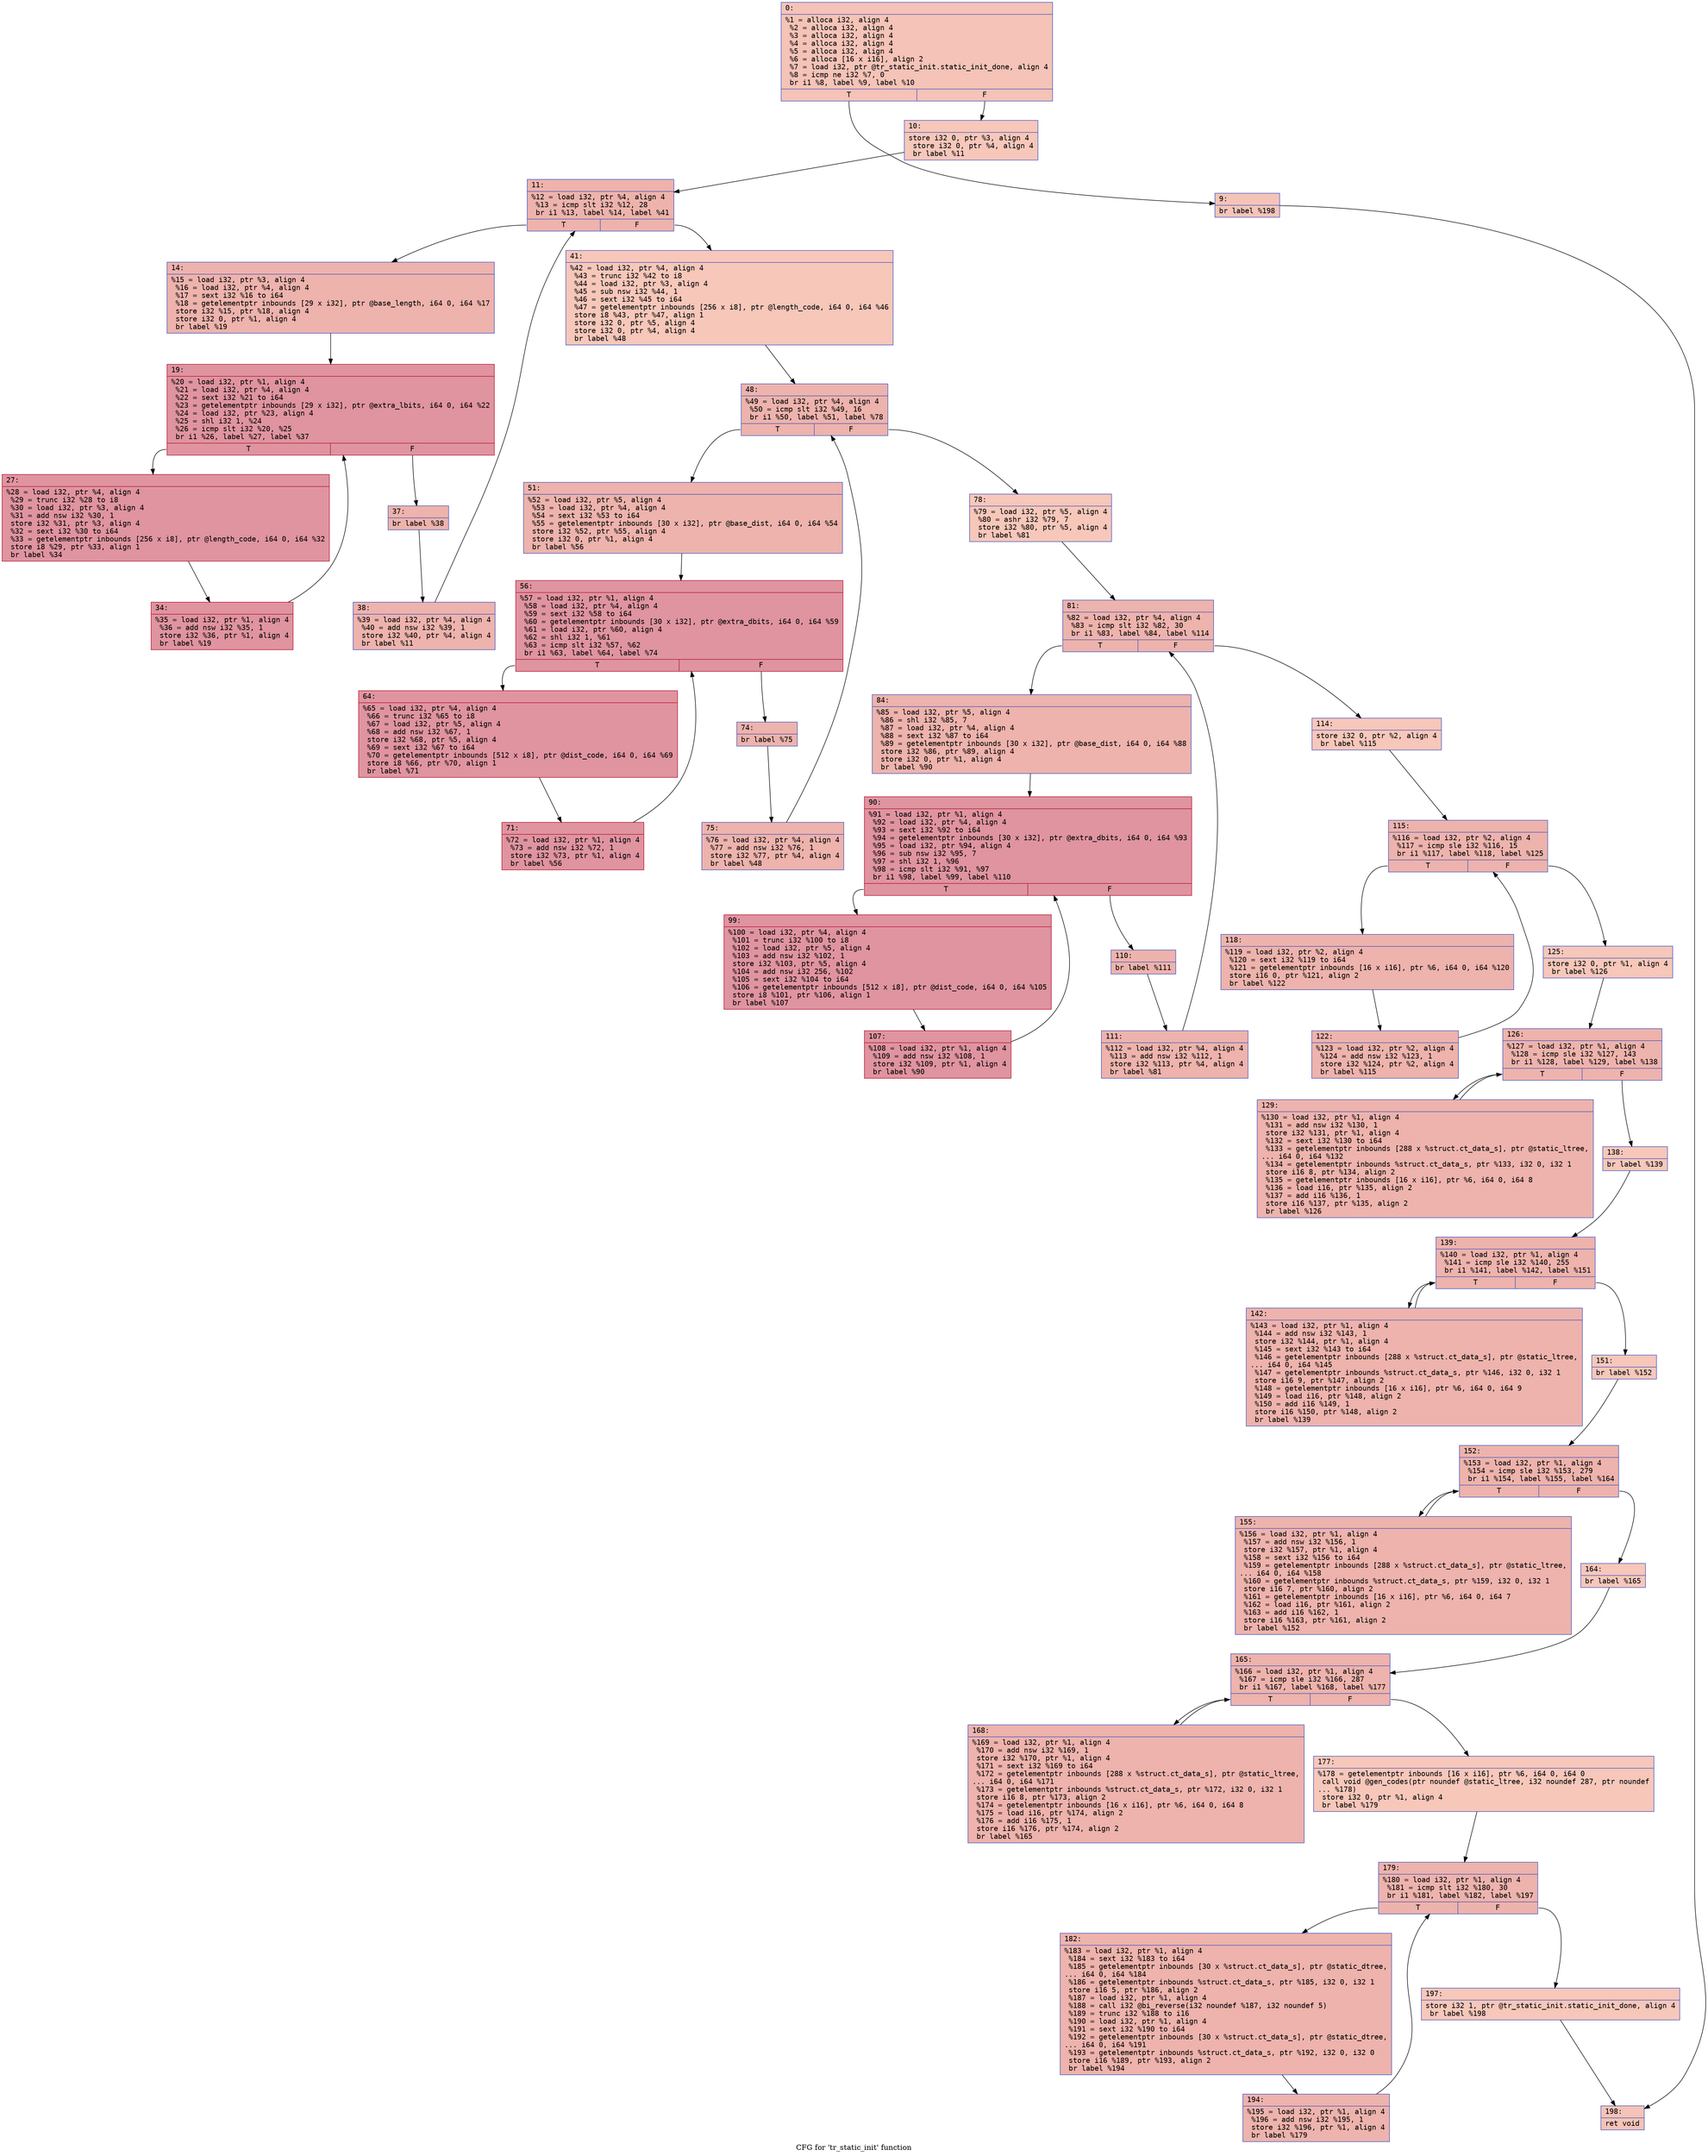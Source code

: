 digraph "CFG for 'tr_static_init' function" {
	label="CFG for 'tr_static_init' function";

	Node0x600000ee6030 [shape=record,color="#3d50c3ff", style=filled, fillcolor="#e8765c70" fontname="Courier",label="{0:\l|  %1 = alloca i32, align 4\l  %2 = alloca i32, align 4\l  %3 = alloca i32, align 4\l  %4 = alloca i32, align 4\l  %5 = alloca i32, align 4\l  %6 = alloca [16 x i16], align 2\l  %7 = load i32, ptr @tr_static_init.static_init_done, align 4\l  %8 = icmp ne i32 %7, 0\l  br i1 %8, label %9, label %10\l|{<s0>T|<s1>F}}"];
	Node0x600000ee6030:s0 -> Node0x600000ee6080[tooltip="0 -> 9\nProbability 62.50%" ];
	Node0x600000ee6030:s1 -> Node0x600000ee60d0[tooltip="0 -> 10\nProbability 37.50%" ];
	Node0x600000ee6080 [shape=record,color="#3d50c3ff", style=filled, fillcolor="#e97a5f70" fontname="Courier",label="{9:\l|  br label %198\l}"];
	Node0x600000ee6080 -> Node0x600000ee6ee0[tooltip="9 -> 198\nProbability 100.00%" ];
	Node0x600000ee60d0 [shape=record,color="#3d50c3ff", style=filled, fillcolor="#ec7f6370" fontname="Courier",label="{10:\l|  store i32 0, ptr %3, align 4\l  store i32 0, ptr %4, align 4\l  br label %11\l}"];
	Node0x600000ee60d0 -> Node0x600000ee6120[tooltip="10 -> 11\nProbability 100.00%" ];
	Node0x600000ee6120 [shape=record,color="#3d50c3ff", style=filled, fillcolor="#d6524470" fontname="Courier",label="{11:\l|  %12 = load i32, ptr %4, align 4\l  %13 = icmp slt i32 %12, 28\l  br i1 %13, label %14, label %41\l|{<s0>T|<s1>F}}"];
	Node0x600000ee6120:s0 -> Node0x600000ee6170[tooltip="11 -> 14\nProbability 96.88%" ];
	Node0x600000ee6120:s1 -> Node0x600000ee6350[tooltip="11 -> 41\nProbability 3.12%" ];
	Node0x600000ee6170 [shape=record,color="#3d50c3ff", style=filled, fillcolor="#d6524470" fontname="Courier",label="{14:\l|  %15 = load i32, ptr %3, align 4\l  %16 = load i32, ptr %4, align 4\l  %17 = sext i32 %16 to i64\l  %18 = getelementptr inbounds [29 x i32], ptr @base_length, i64 0, i64 %17\l  store i32 %15, ptr %18, align 4\l  store i32 0, ptr %1, align 4\l  br label %19\l}"];
	Node0x600000ee6170 -> Node0x600000ee61c0[tooltip="14 -> 19\nProbability 100.00%" ];
	Node0x600000ee61c0 [shape=record,color="#b70d28ff", style=filled, fillcolor="#b70d2870" fontname="Courier",label="{19:\l|  %20 = load i32, ptr %1, align 4\l  %21 = load i32, ptr %4, align 4\l  %22 = sext i32 %21 to i64\l  %23 = getelementptr inbounds [29 x i32], ptr @extra_lbits, i64 0, i64 %22\l  %24 = load i32, ptr %23, align 4\l  %25 = shl i32 1, %24\l  %26 = icmp slt i32 %20, %25\l  br i1 %26, label %27, label %37\l|{<s0>T|<s1>F}}"];
	Node0x600000ee61c0:s0 -> Node0x600000ee6210[tooltip="19 -> 27\nProbability 96.88%" ];
	Node0x600000ee61c0:s1 -> Node0x600000ee62b0[tooltip="19 -> 37\nProbability 3.12%" ];
	Node0x600000ee6210 [shape=record,color="#b70d28ff", style=filled, fillcolor="#b70d2870" fontname="Courier",label="{27:\l|  %28 = load i32, ptr %4, align 4\l  %29 = trunc i32 %28 to i8\l  %30 = load i32, ptr %3, align 4\l  %31 = add nsw i32 %30, 1\l  store i32 %31, ptr %3, align 4\l  %32 = sext i32 %30 to i64\l  %33 = getelementptr inbounds [256 x i8], ptr @length_code, i64 0, i64 %32\l  store i8 %29, ptr %33, align 1\l  br label %34\l}"];
	Node0x600000ee6210 -> Node0x600000ee6260[tooltip="27 -> 34\nProbability 100.00%" ];
	Node0x600000ee6260 [shape=record,color="#b70d28ff", style=filled, fillcolor="#b70d2870" fontname="Courier",label="{34:\l|  %35 = load i32, ptr %1, align 4\l  %36 = add nsw i32 %35, 1\l  store i32 %36, ptr %1, align 4\l  br label %19\l}"];
	Node0x600000ee6260 -> Node0x600000ee61c0[tooltip="34 -> 19\nProbability 100.00%" ];
	Node0x600000ee62b0 [shape=record,color="#3d50c3ff", style=filled, fillcolor="#d6524470" fontname="Courier",label="{37:\l|  br label %38\l}"];
	Node0x600000ee62b0 -> Node0x600000ee6300[tooltip="37 -> 38\nProbability 100.00%" ];
	Node0x600000ee6300 [shape=record,color="#3d50c3ff", style=filled, fillcolor="#d6524470" fontname="Courier",label="{38:\l|  %39 = load i32, ptr %4, align 4\l  %40 = add nsw i32 %39, 1\l  store i32 %40, ptr %4, align 4\l  br label %11\l}"];
	Node0x600000ee6300 -> Node0x600000ee6120[tooltip="38 -> 11\nProbability 100.00%" ];
	Node0x600000ee6350 [shape=record,color="#3d50c3ff", style=filled, fillcolor="#ec7f6370" fontname="Courier",label="{41:\l|  %42 = load i32, ptr %4, align 4\l  %43 = trunc i32 %42 to i8\l  %44 = load i32, ptr %3, align 4\l  %45 = sub nsw i32 %44, 1\l  %46 = sext i32 %45 to i64\l  %47 = getelementptr inbounds [256 x i8], ptr @length_code, i64 0, i64 %46\l  store i8 %43, ptr %47, align 1\l  store i32 0, ptr %5, align 4\l  store i32 0, ptr %4, align 4\l  br label %48\l}"];
	Node0x600000ee6350 -> Node0x600000ee63a0[tooltip="41 -> 48\nProbability 100.00%" ];
	Node0x600000ee63a0 [shape=record,color="#3d50c3ff", style=filled, fillcolor="#d6524470" fontname="Courier",label="{48:\l|  %49 = load i32, ptr %4, align 4\l  %50 = icmp slt i32 %49, 16\l  br i1 %50, label %51, label %78\l|{<s0>T|<s1>F}}"];
	Node0x600000ee63a0:s0 -> Node0x600000ee63f0[tooltip="48 -> 51\nProbability 96.88%" ];
	Node0x600000ee63a0:s1 -> Node0x600000ee65d0[tooltip="48 -> 78\nProbability 3.12%" ];
	Node0x600000ee63f0 [shape=record,color="#3d50c3ff", style=filled, fillcolor="#d6524470" fontname="Courier",label="{51:\l|  %52 = load i32, ptr %5, align 4\l  %53 = load i32, ptr %4, align 4\l  %54 = sext i32 %53 to i64\l  %55 = getelementptr inbounds [30 x i32], ptr @base_dist, i64 0, i64 %54\l  store i32 %52, ptr %55, align 4\l  store i32 0, ptr %1, align 4\l  br label %56\l}"];
	Node0x600000ee63f0 -> Node0x600000ee6440[tooltip="51 -> 56\nProbability 100.00%" ];
	Node0x600000ee6440 [shape=record,color="#b70d28ff", style=filled, fillcolor="#b70d2870" fontname="Courier",label="{56:\l|  %57 = load i32, ptr %1, align 4\l  %58 = load i32, ptr %4, align 4\l  %59 = sext i32 %58 to i64\l  %60 = getelementptr inbounds [30 x i32], ptr @extra_dbits, i64 0, i64 %59\l  %61 = load i32, ptr %60, align 4\l  %62 = shl i32 1, %61\l  %63 = icmp slt i32 %57, %62\l  br i1 %63, label %64, label %74\l|{<s0>T|<s1>F}}"];
	Node0x600000ee6440:s0 -> Node0x600000ee6490[tooltip="56 -> 64\nProbability 96.88%" ];
	Node0x600000ee6440:s1 -> Node0x600000ee6530[tooltip="56 -> 74\nProbability 3.12%" ];
	Node0x600000ee6490 [shape=record,color="#b70d28ff", style=filled, fillcolor="#b70d2870" fontname="Courier",label="{64:\l|  %65 = load i32, ptr %4, align 4\l  %66 = trunc i32 %65 to i8\l  %67 = load i32, ptr %5, align 4\l  %68 = add nsw i32 %67, 1\l  store i32 %68, ptr %5, align 4\l  %69 = sext i32 %67 to i64\l  %70 = getelementptr inbounds [512 x i8], ptr @dist_code, i64 0, i64 %69\l  store i8 %66, ptr %70, align 1\l  br label %71\l}"];
	Node0x600000ee6490 -> Node0x600000ee64e0[tooltip="64 -> 71\nProbability 100.00%" ];
	Node0x600000ee64e0 [shape=record,color="#b70d28ff", style=filled, fillcolor="#b70d2870" fontname="Courier",label="{71:\l|  %72 = load i32, ptr %1, align 4\l  %73 = add nsw i32 %72, 1\l  store i32 %73, ptr %1, align 4\l  br label %56\l}"];
	Node0x600000ee64e0 -> Node0x600000ee6440[tooltip="71 -> 56\nProbability 100.00%" ];
	Node0x600000ee6530 [shape=record,color="#3d50c3ff", style=filled, fillcolor="#d6524470" fontname="Courier",label="{74:\l|  br label %75\l}"];
	Node0x600000ee6530 -> Node0x600000ee6580[tooltip="74 -> 75\nProbability 100.00%" ];
	Node0x600000ee6580 [shape=record,color="#3d50c3ff", style=filled, fillcolor="#d6524470" fontname="Courier",label="{75:\l|  %76 = load i32, ptr %4, align 4\l  %77 = add nsw i32 %76, 1\l  store i32 %77, ptr %4, align 4\l  br label %48\l}"];
	Node0x600000ee6580 -> Node0x600000ee63a0[tooltip="75 -> 48\nProbability 100.00%" ];
	Node0x600000ee65d0 [shape=record,color="#3d50c3ff", style=filled, fillcolor="#ec7f6370" fontname="Courier",label="{78:\l|  %79 = load i32, ptr %5, align 4\l  %80 = ashr i32 %79, 7\l  store i32 %80, ptr %5, align 4\l  br label %81\l}"];
	Node0x600000ee65d0 -> Node0x600000ee6620[tooltip="78 -> 81\nProbability 100.00%" ];
	Node0x600000ee6620 [shape=record,color="#3d50c3ff", style=filled, fillcolor="#d6524470" fontname="Courier",label="{81:\l|  %82 = load i32, ptr %4, align 4\l  %83 = icmp slt i32 %82, 30\l  br i1 %83, label %84, label %114\l|{<s0>T|<s1>F}}"];
	Node0x600000ee6620:s0 -> Node0x600000ee6670[tooltip="81 -> 84\nProbability 96.88%" ];
	Node0x600000ee6620:s1 -> Node0x600000ee6850[tooltip="81 -> 114\nProbability 3.12%" ];
	Node0x600000ee6670 [shape=record,color="#3d50c3ff", style=filled, fillcolor="#d6524470" fontname="Courier",label="{84:\l|  %85 = load i32, ptr %5, align 4\l  %86 = shl i32 %85, 7\l  %87 = load i32, ptr %4, align 4\l  %88 = sext i32 %87 to i64\l  %89 = getelementptr inbounds [30 x i32], ptr @base_dist, i64 0, i64 %88\l  store i32 %86, ptr %89, align 4\l  store i32 0, ptr %1, align 4\l  br label %90\l}"];
	Node0x600000ee6670 -> Node0x600000ee66c0[tooltip="84 -> 90\nProbability 100.00%" ];
	Node0x600000ee66c0 [shape=record,color="#b70d28ff", style=filled, fillcolor="#b70d2870" fontname="Courier",label="{90:\l|  %91 = load i32, ptr %1, align 4\l  %92 = load i32, ptr %4, align 4\l  %93 = sext i32 %92 to i64\l  %94 = getelementptr inbounds [30 x i32], ptr @extra_dbits, i64 0, i64 %93\l  %95 = load i32, ptr %94, align 4\l  %96 = sub nsw i32 %95, 7\l  %97 = shl i32 1, %96\l  %98 = icmp slt i32 %91, %97\l  br i1 %98, label %99, label %110\l|{<s0>T|<s1>F}}"];
	Node0x600000ee66c0:s0 -> Node0x600000ee6710[tooltip="90 -> 99\nProbability 96.88%" ];
	Node0x600000ee66c0:s1 -> Node0x600000ee67b0[tooltip="90 -> 110\nProbability 3.12%" ];
	Node0x600000ee6710 [shape=record,color="#b70d28ff", style=filled, fillcolor="#b70d2870" fontname="Courier",label="{99:\l|  %100 = load i32, ptr %4, align 4\l  %101 = trunc i32 %100 to i8\l  %102 = load i32, ptr %5, align 4\l  %103 = add nsw i32 %102, 1\l  store i32 %103, ptr %5, align 4\l  %104 = add nsw i32 256, %102\l  %105 = sext i32 %104 to i64\l  %106 = getelementptr inbounds [512 x i8], ptr @dist_code, i64 0, i64 %105\l  store i8 %101, ptr %106, align 1\l  br label %107\l}"];
	Node0x600000ee6710 -> Node0x600000ee6760[tooltip="99 -> 107\nProbability 100.00%" ];
	Node0x600000ee6760 [shape=record,color="#b70d28ff", style=filled, fillcolor="#b70d2870" fontname="Courier",label="{107:\l|  %108 = load i32, ptr %1, align 4\l  %109 = add nsw i32 %108, 1\l  store i32 %109, ptr %1, align 4\l  br label %90\l}"];
	Node0x600000ee6760 -> Node0x600000ee66c0[tooltip="107 -> 90\nProbability 100.00%" ];
	Node0x600000ee67b0 [shape=record,color="#3d50c3ff", style=filled, fillcolor="#d6524470" fontname="Courier",label="{110:\l|  br label %111\l}"];
	Node0x600000ee67b0 -> Node0x600000ee6800[tooltip="110 -> 111\nProbability 100.00%" ];
	Node0x600000ee6800 [shape=record,color="#3d50c3ff", style=filled, fillcolor="#d6524470" fontname="Courier",label="{111:\l|  %112 = load i32, ptr %4, align 4\l  %113 = add nsw i32 %112, 1\l  store i32 %113, ptr %4, align 4\l  br label %81\l}"];
	Node0x600000ee6800 -> Node0x600000ee6620[tooltip="111 -> 81\nProbability 100.00%" ];
	Node0x600000ee6850 [shape=record,color="#3d50c3ff", style=filled, fillcolor="#ec7f6370" fontname="Courier",label="{114:\l|  store i32 0, ptr %2, align 4\l  br label %115\l}"];
	Node0x600000ee6850 -> Node0x600000ee68a0[tooltip="114 -> 115\nProbability 100.00%" ];
	Node0x600000ee68a0 [shape=record,color="#3d50c3ff", style=filled, fillcolor="#d6524470" fontname="Courier",label="{115:\l|  %116 = load i32, ptr %2, align 4\l  %117 = icmp sle i32 %116, 15\l  br i1 %117, label %118, label %125\l|{<s0>T|<s1>F}}"];
	Node0x600000ee68a0:s0 -> Node0x600000ee68f0[tooltip="115 -> 118\nProbability 96.88%" ];
	Node0x600000ee68a0:s1 -> Node0x600000ee6990[tooltip="115 -> 125\nProbability 3.12%" ];
	Node0x600000ee68f0 [shape=record,color="#3d50c3ff", style=filled, fillcolor="#d6524470" fontname="Courier",label="{118:\l|  %119 = load i32, ptr %2, align 4\l  %120 = sext i32 %119 to i64\l  %121 = getelementptr inbounds [16 x i16], ptr %6, i64 0, i64 %120\l  store i16 0, ptr %121, align 2\l  br label %122\l}"];
	Node0x600000ee68f0 -> Node0x600000ee6940[tooltip="118 -> 122\nProbability 100.00%" ];
	Node0x600000ee6940 [shape=record,color="#3d50c3ff", style=filled, fillcolor="#d6524470" fontname="Courier",label="{122:\l|  %123 = load i32, ptr %2, align 4\l  %124 = add nsw i32 %123, 1\l  store i32 %124, ptr %2, align 4\l  br label %115\l}"];
	Node0x600000ee6940 -> Node0x600000ee68a0[tooltip="122 -> 115\nProbability 100.00%" ];
	Node0x600000ee6990 [shape=record,color="#3d50c3ff", style=filled, fillcolor="#ec7f6370" fontname="Courier",label="{125:\l|  store i32 0, ptr %1, align 4\l  br label %126\l}"];
	Node0x600000ee6990 -> Node0x600000ee69e0[tooltip="125 -> 126\nProbability 100.00%" ];
	Node0x600000ee69e0 [shape=record,color="#3d50c3ff", style=filled, fillcolor="#d6524470" fontname="Courier",label="{126:\l|  %127 = load i32, ptr %1, align 4\l  %128 = icmp sle i32 %127, 143\l  br i1 %128, label %129, label %138\l|{<s0>T|<s1>F}}"];
	Node0x600000ee69e0:s0 -> Node0x600000ee6a30[tooltip="126 -> 129\nProbability 96.88%" ];
	Node0x600000ee69e0:s1 -> Node0x600000ee6a80[tooltip="126 -> 138\nProbability 3.12%" ];
	Node0x600000ee6a30 [shape=record,color="#3d50c3ff", style=filled, fillcolor="#d6524470" fontname="Courier",label="{129:\l|  %130 = load i32, ptr %1, align 4\l  %131 = add nsw i32 %130, 1\l  store i32 %131, ptr %1, align 4\l  %132 = sext i32 %130 to i64\l  %133 = getelementptr inbounds [288 x %struct.ct_data_s], ptr @static_ltree,\l... i64 0, i64 %132\l  %134 = getelementptr inbounds %struct.ct_data_s, ptr %133, i32 0, i32 1\l  store i16 8, ptr %134, align 2\l  %135 = getelementptr inbounds [16 x i16], ptr %6, i64 0, i64 8\l  %136 = load i16, ptr %135, align 2\l  %137 = add i16 %136, 1\l  store i16 %137, ptr %135, align 2\l  br label %126\l}"];
	Node0x600000ee6a30 -> Node0x600000ee69e0[tooltip="129 -> 126\nProbability 100.00%" ];
	Node0x600000ee6a80 [shape=record,color="#3d50c3ff", style=filled, fillcolor="#ec7f6370" fontname="Courier",label="{138:\l|  br label %139\l}"];
	Node0x600000ee6a80 -> Node0x600000ee6ad0[tooltip="138 -> 139\nProbability 100.00%" ];
	Node0x600000ee6ad0 [shape=record,color="#3d50c3ff", style=filled, fillcolor="#d6524470" fontname="Courier",label="{139:\l|  %140 = load i32, ptr %1, align 4\l  %141 = icmp sle i32 %140, 255\l  br i1 %141, label %142, label %151\l|{<s0>T|<s1>F}}"];
	Node0x600000ee6ad0:s0 -> Node0x600000ee6b20[tooltip="139 -> 142\nProbability 96.88%" ];
	Node0x600000ee6ad0:s1 -> Node0x600000ee6b70[tooltip="139 -> 151\nProbability 3.12%" ];
	Node0x600000ee6b20 [shape=record,color="#3d50c3ff", style=filled, fillcolor="#d6524470" fontname="Courier",label="{142:\l|  %143 = load i32, ptr %1, align 4\l  %144 = add nsw i32 %143, 1\l  store i32 %144, ptr %1, align 4\l  %145 = sext i32 %143 to i64\l  %146 = getelementptr inbounds [288 x %struct.ct_data_s], ptr @static_ltree,\l... i64 0, i64 %145\l  %147 = getelementptr inbounds %struct.ct_data_s, ptr %146, i32 0, i32 1\l  store i16 9, ptr %147, align 2\l  %148 = getelementptr inbounds [16 x i16], ptr %6, i64 0, i64 9\l  %149 = load i16, ptr %148, align 2\l  %150 = add i16 %149, 1\l  store i16 %150, ptr %148, align 2\l  br label %139\l}"];
	Node0x600000ee6b20 -> Node0x600000ee6ad0[tooltip="142 -> 139\nProbability 100.00%" ];
	Node0x600000ee6b70 [shape=record,color="#3d50c3ff", style=filled, fillcolor="#ec7f6370" fontname="Courier",label="{151:\l|  br label %152\l}"];
	Node0x600000ee6b70 -> Node0x600000ee6bc0[tooltip="151 -> 152\nProbability 100.00%" ];
	Node0x600000ee6bc0 [shape=record,color="#3d50c3ff", style=filled, fillcolor="#d6524470" fontname="Courier",label="{152:\l|  %153 = load i32, ptr %1, align 4\l  %154 = icmp sle i32 %153, 279\l  br i1 %154, label %155, label %164\l|{<s0>T|<s1>F}}"];
	Node0x600000ee6bc0:s0 -> Node0x600000ee6c10[tooltip="152 -> 155\nProbability 96.88%" ];
	Node0x600000ee6bc0:s1 -> Node0x600000ee6c60[tooltip="152 -> 164\nProbability 3.12%" ];
	Node0x600000ee6c10 [shape=record,color="#3d50c3ff", style=filled, fillcolor="#d6524470" fontname="Courier",label="{155:\l|  %156 = load i32, ptr %1, align 4\l  %157 = add nsw i32 %156, 1\l  store i32 %157, ptr %1, align 4\l  %158 = sext i32 %156 to i64\l  %159 = getelementptr inbounds [288 x %struct.ct_data_s], ptr @static_ltree,\l... i64 0, i64 %158\l  %160 = getelementptr inbounds %struct.ct_data_s, ptr %159, i32 0, i32 1\l  store i16 7, ptr %160, align 2\l  %161 = getelementptr inbounds [16 x i16], ptr %6, i64 0, i64 7\l  %162 = load i16, ptr %161, align 2\l  %163 = add i16 %162, 1\l  store i16 %163, ptr %161, align 2\l  br label %152\l}"];
	Node0x600000ee6c10 -> Node0x600000ee6bc0[tooltip="155 -> 152\nProbability 100.00%" ];
	Node0x600000ee6c60 [shape=record,color="#3d50c3ff", style=filled, fillcolor="#ec7f6370" fontname="Courier",label="{164:\l|  br label %165\l}"];
	Node0x600000ee6c60 -> Node0x600000ee6cb0[tooltip="164 -> 165\nProbability 100.00%" ];
	Node0x600000ee6cb0 [shape=record,color="#3d50c3ff", style=filled, fillcolor="#d6524470" fontname="Courier",label="{165:\l|  %166 = load i32, ptr %1, align 4\l  %167 = icmp sle i32 %166, 287\l  br i1 %167, label %168, label %177\l|{<s0>T|<s1>F}}"];
	Node0x600000ee6cb0:s0 -> Node0x600000ee6d00[tooltip="165 -> 168\nProbability 96.88%" ];
	Node0x600000ee6cb0:s1 -> Node0x600000ee6d50[tooltip="165 -> 177\nProbability 3.12%" ];
	Node0x600000ee6d00 [shape=record,color="#3d50c3ff", style=filled, fillcolor="#d6524470" fontname="Courier",label="{168:\l|  %169 = load i32, ptr %1, align 4\l  %170 = add nsw i32 %169, 1\l  store i32 %170, ptr %1, align 4\l  %171 = sext i32 %169 to i64\l  %172 = getelementptr inbounds [288 x %struct.ct_data_s], ptr @static_ltree,\l... i64 0, i64 %171\l  %173 = getelementptr inbounds %struct.ct_data_s, ptr %172, i32 0, i32 1\l  store i16 8, ptr %173, align 2\l  %174 = getelementptr inbounds [16 x i16], ptr %6, i64 0, i64 8\l  %175 = load i16, ptr %174, align 2\l  %176 = add i16 %175, 1\l  store i16 %176, ptr %174, align 2\l  br label %165\l}"];
	Node0x600000ee6d00 -> Node0x600000ee6cb0[tooltip="168 -> 165\nProbability 100.00%" ];
	Node0x600000ee6d50 [shape=record,color="#3d50c3ff", style=filled, fillcolor="#ec7f6370" fontname="Courier",label="{177:\l|  %178 = getelementptr inbounds [16 x i16], ptr %6, i64 0, i64 0\l  call void @gen_codes(ptr noundef @static_ltree, i32 noundef 287, ptr noundef\l... %178)\l  store i32 0, ptr %1, align 4\l  br label %179\l}"];
	Node0x600000ee6d50 -> Node0x600000ee6da0[tooltip="177 -> 179\nProbability 100.00%" ];
	Node0x600000ee6da0 [shape=record,color="#3d50c3ff", style=filled, fillcolor="#d6524470" fontname="Courier",label="{179:\l|  %180 = load i32, ptr %1, align 4\l  %181 = icmp slt i32 %180, 30\l  br i1 %181, label %182, label %197\l|{<s0>T|<s1>F}}"];
	Node0x600000ee6da0:s0 -> Node0x600000ee6df0[tooltip="179 -> 182\nProbability 96.88%" ];
	Node0x600000ee6da0:s1 -> Node0x600000ee6e90[tooltip="179 -> 197\nProbability 3.12%" ];
	Node0x600000ee6df0 [shape=record,color="#3d50c3ff", style=filled, fillcolor="#d6524470" fontname="Courier",label="{182:\l|  %183 = load i32, ptr %1, align 4\l  %184 = sext i32 %183 to i64\l  %185 = getelementptr inbounds [30 x %struct.ct_data_s], ptr @static_dtree,\l... i64 0, i64 %184\l  %186 = getelementptr inbounds %struct.ct_data_s, ptr %185, i32 0, i32 1\l  store i16 5, ptr %186, align 2\l  %187 = load i32, ptr %1, align 4\l  %188 = call i32 @bi_reverse(i32 noundef %187, i32 noundef 5)\l  %189 = trunc i32 %188 to i16\l  %190 = load i32, ptr %1, align 4\l  %191 = sext i32 %190 to i64\l  %192 = getelementptr inbounds [30 x %struct.ct_data_s], ptr @static_dtree,\l... i64 0, i64 %191\l  %193 = getelementptr inbounds %struct.ct_data_s, ptr %192, i32 0, i32 0\l  store i16 %189, ptr %193, align 2\l  br label %194\l}"];
	Node0x600000ee6df0 -> Node0x600000ee6e40[tooltip="182 -> 194\nProbability 100.00%" ];
	Node0x600000ee6e40 [shape=record,color="#3d50c3ff", style=filled, fillcolor="#d6524470" fontname="Courier",label="{194:\l|  %195 = load i32, ptr %1, align 4\l  %196 = add nsw i32 %195, 1\l  store i32 %196, ptr %1, align 4\l  br label %179\l}"];
	Node0x600000ee6e40 -> Node0x600000ee6da0[tooltip="194 -> 179\nProbability 100.00%" ];
	Node0x600000ee6e90 [shape=record,color="#3d50c3ff", style=filled, fillcolor="#ec7f6370" fontname="Courier",label="{197:\l|  store i32 1, ptr @tr_static_init.static_init_done, align 4\l  br label %198\l}"];
	Node0x600000ee6e90 -> Node0x600000ee6ee0[tooltip="197 -> 198\nProbability 100.00%" ];
	Node0x600000ee6ee0 [shape=record,color="#3d50c3ff", style=filled, fillcolor="#e8765c70" fontname="Courier",label="{198:\l|  ret void\l}"];
}
